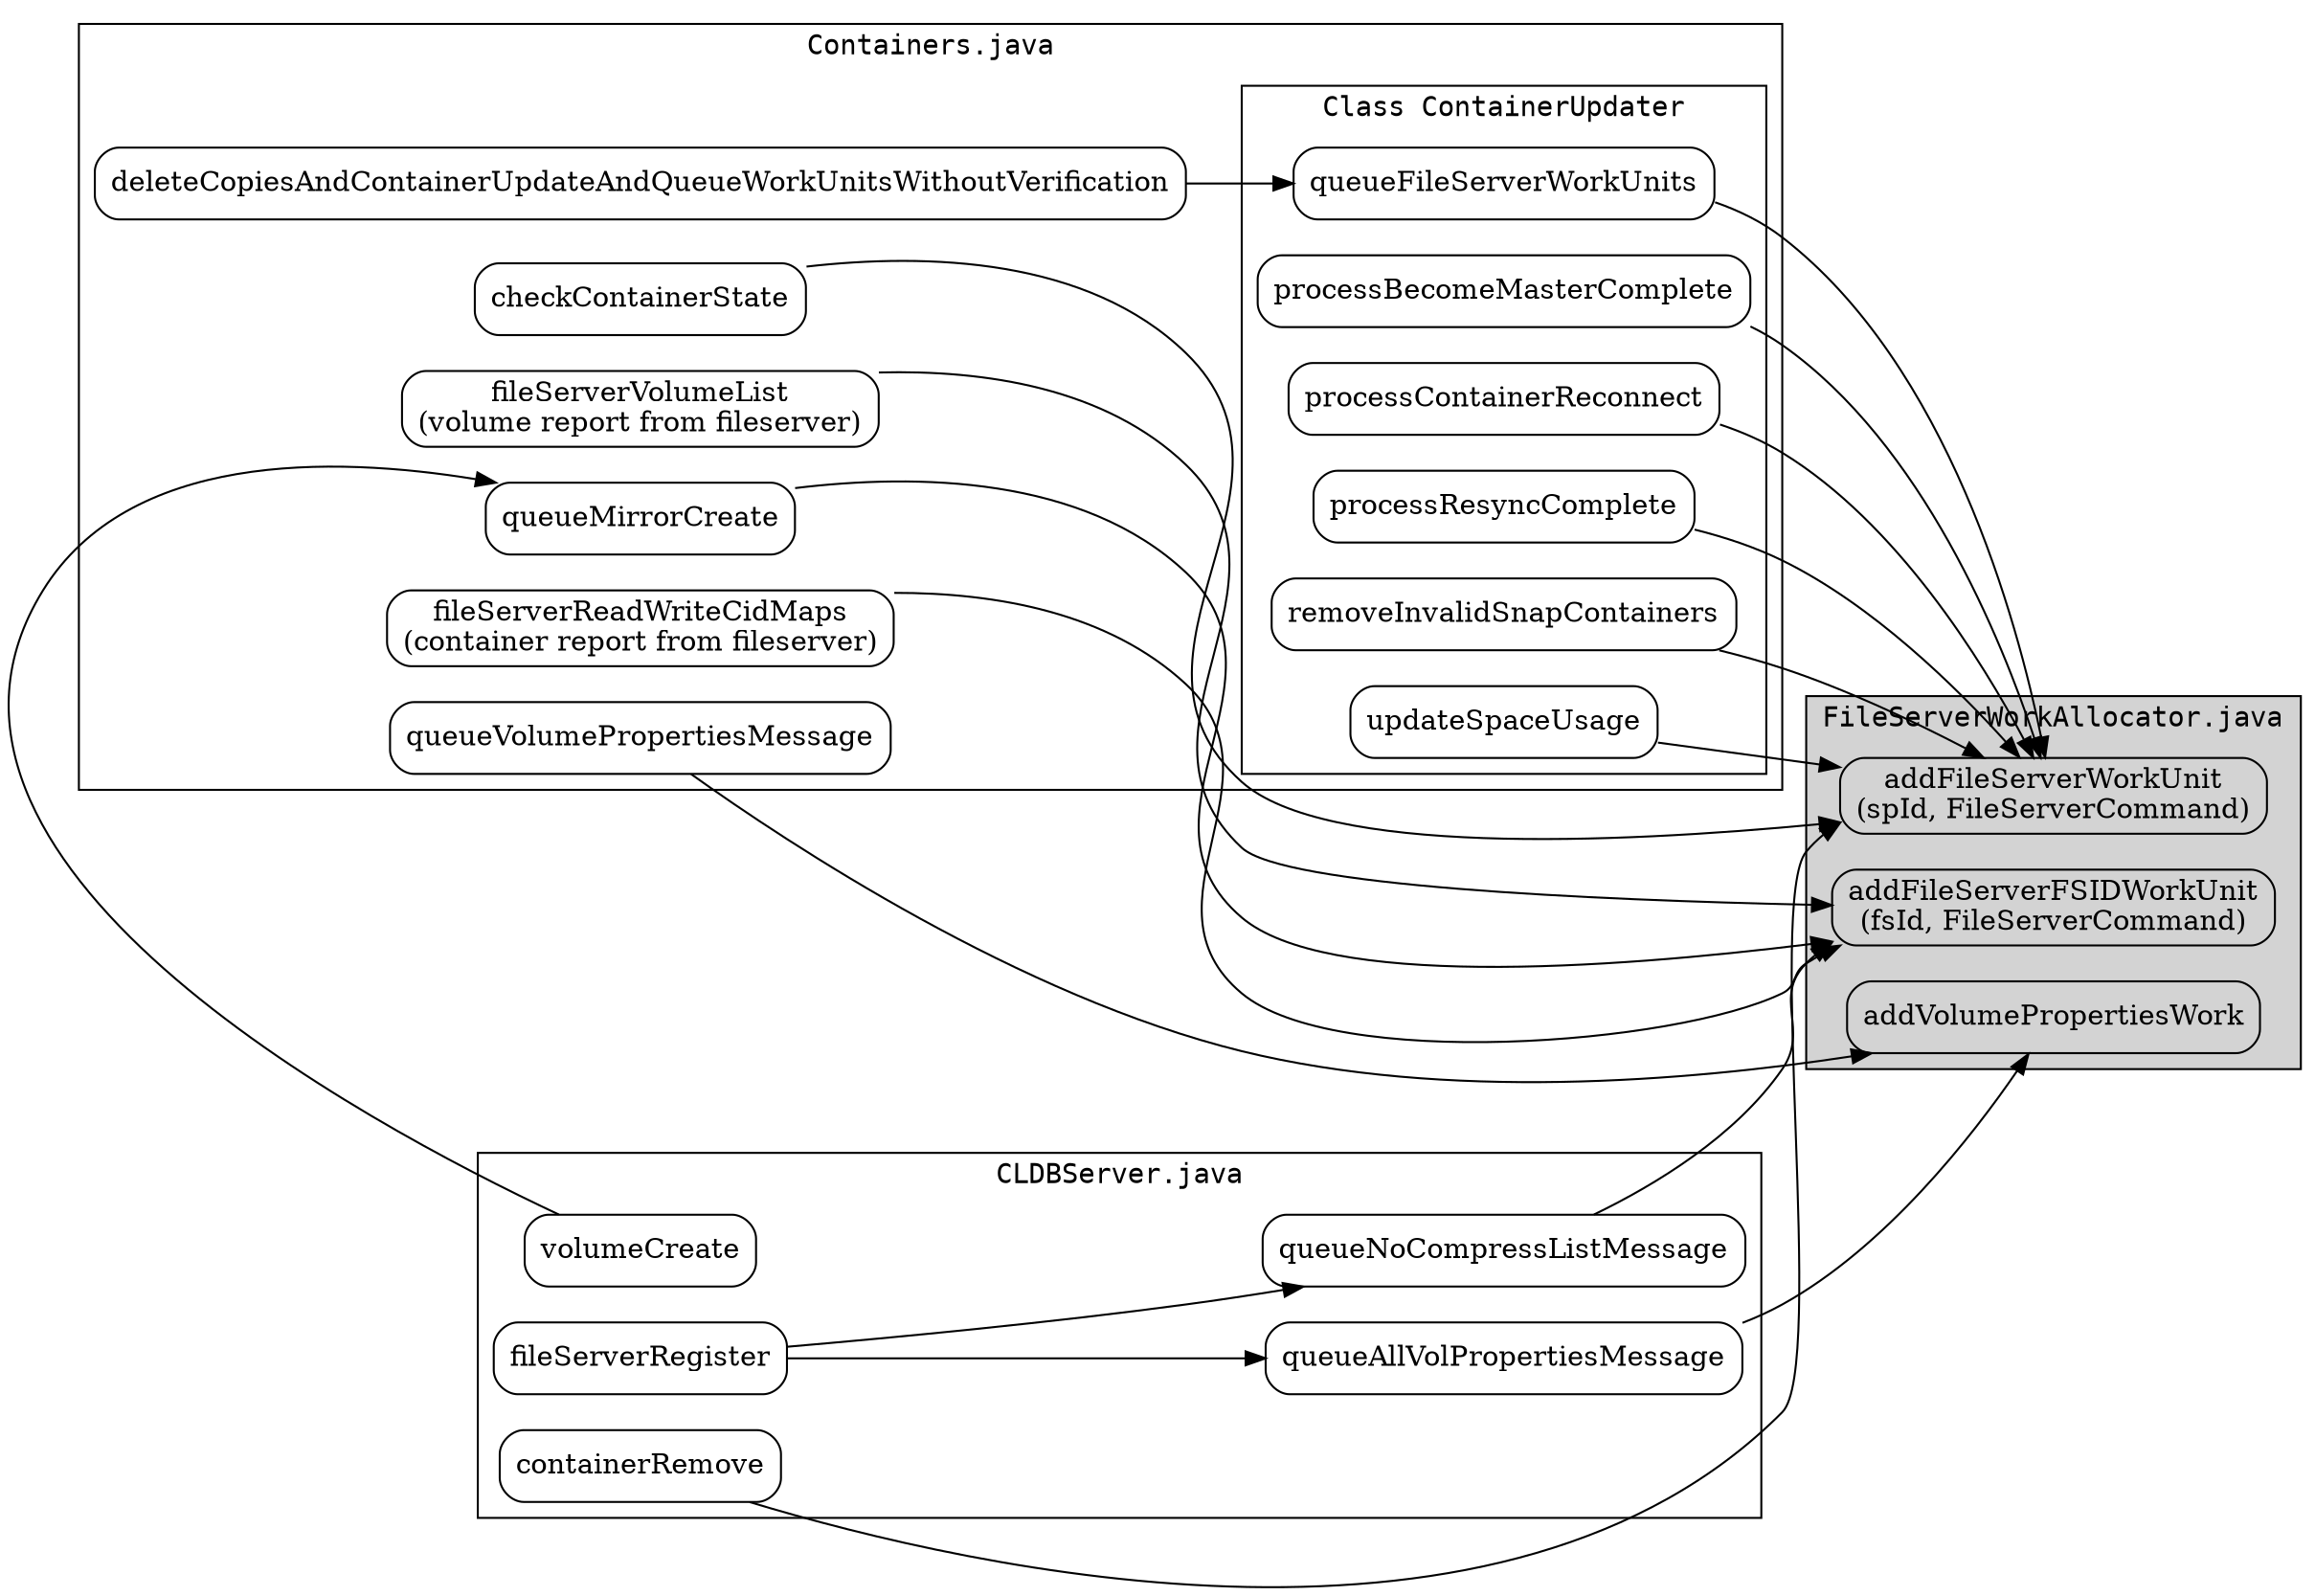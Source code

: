 digraph G {
	rankdir=LR;	
	compound = false;
	fontname = "Courier";
	node [shape="box",style="rounded"];

	subgraph cluster_0 {
		label = "FileServerWorkAllocator.java";
		style = "filled";
		addFileServerFSIDWorkUnit
		[label = "addFileServerFSIDWorkUnit\n(fsId, FileServerCommand)"];
		addVolumePropertiesWork;		
		addFileServerWorkUnit [label = "addFileServerWorkUnit\n(spId, FileServerCommand)"];
	}
	
	subgraph cluster_1 {
		label = "Containers.java";
		fileServerReadWriteCidMaps
		[label = "fileServerReadWriteCidMaps\n(container report from fileserver)"];
		fileServerVolumeList
		[label = "fileServerVolumeList\n(volume report from fileserver)"];
		deleteCopiesAndContainerUpdateAndQueueWorkUnitsWithoutVerification -> queueFileServerWorkUnits;

		checkContainerState;		
		subgraph cluster_containerupdater {
			label = "Class ContainerUpdater";
			processBecomeMasterComplete;
			processContainerReconnect;
			processResyncComplete;			
			queueFileServerWorkUnits;
			removeInvalidSnapContainers;			
			updateSpaceUsage;			
		}

		queueMirrorCreate;
		queueVolumePropertiesMessage;
	}

	subgraph cluster_2 {
		label = "CLDBServer.java";		
		volumeCreate;
		fileServerRegister -> queueNoCompressListMessage;
		fileServerRegister -> queueAllVolPropertiesMessage;
		containerRemove;		
	}
	
	fileServerReadWriteCidMaps -> addFileServerFSIDWorkUnit;
	fileServerVolumeList -> addFileServerFSIDWorkUnit;
	queueMirrorCreate -> addFileServerFSIDWorkUnit [rank="same"];
	queueNoCompressListMessage -> addFileServerFSIDWorkUnit;

	{processBecomeMasterComplete processContainerReconnect processResyncComplete queueFileServerWorkUnits} -> addFileServerWorkUnit;
	{removeInvalidSnapContainers updateSpaceUsage} -> addFileServerWorkUnit;
	checkContainerState -> addFileServerWorkUnit;
	containerRemove -> addFileServerWorkUnit;

	//	queueAllVolPropertiesMessage -> addVolumePropertiesWork [constraint = "false"];
	queueAllVolPropertiesMessage -> addVolumePropertiesWork;
	queueVolumePropertiesMessage -> addVolumePropertiesWork;	

	volumeCreate -> queueMirrorCreate [constraint = "false"];
}
